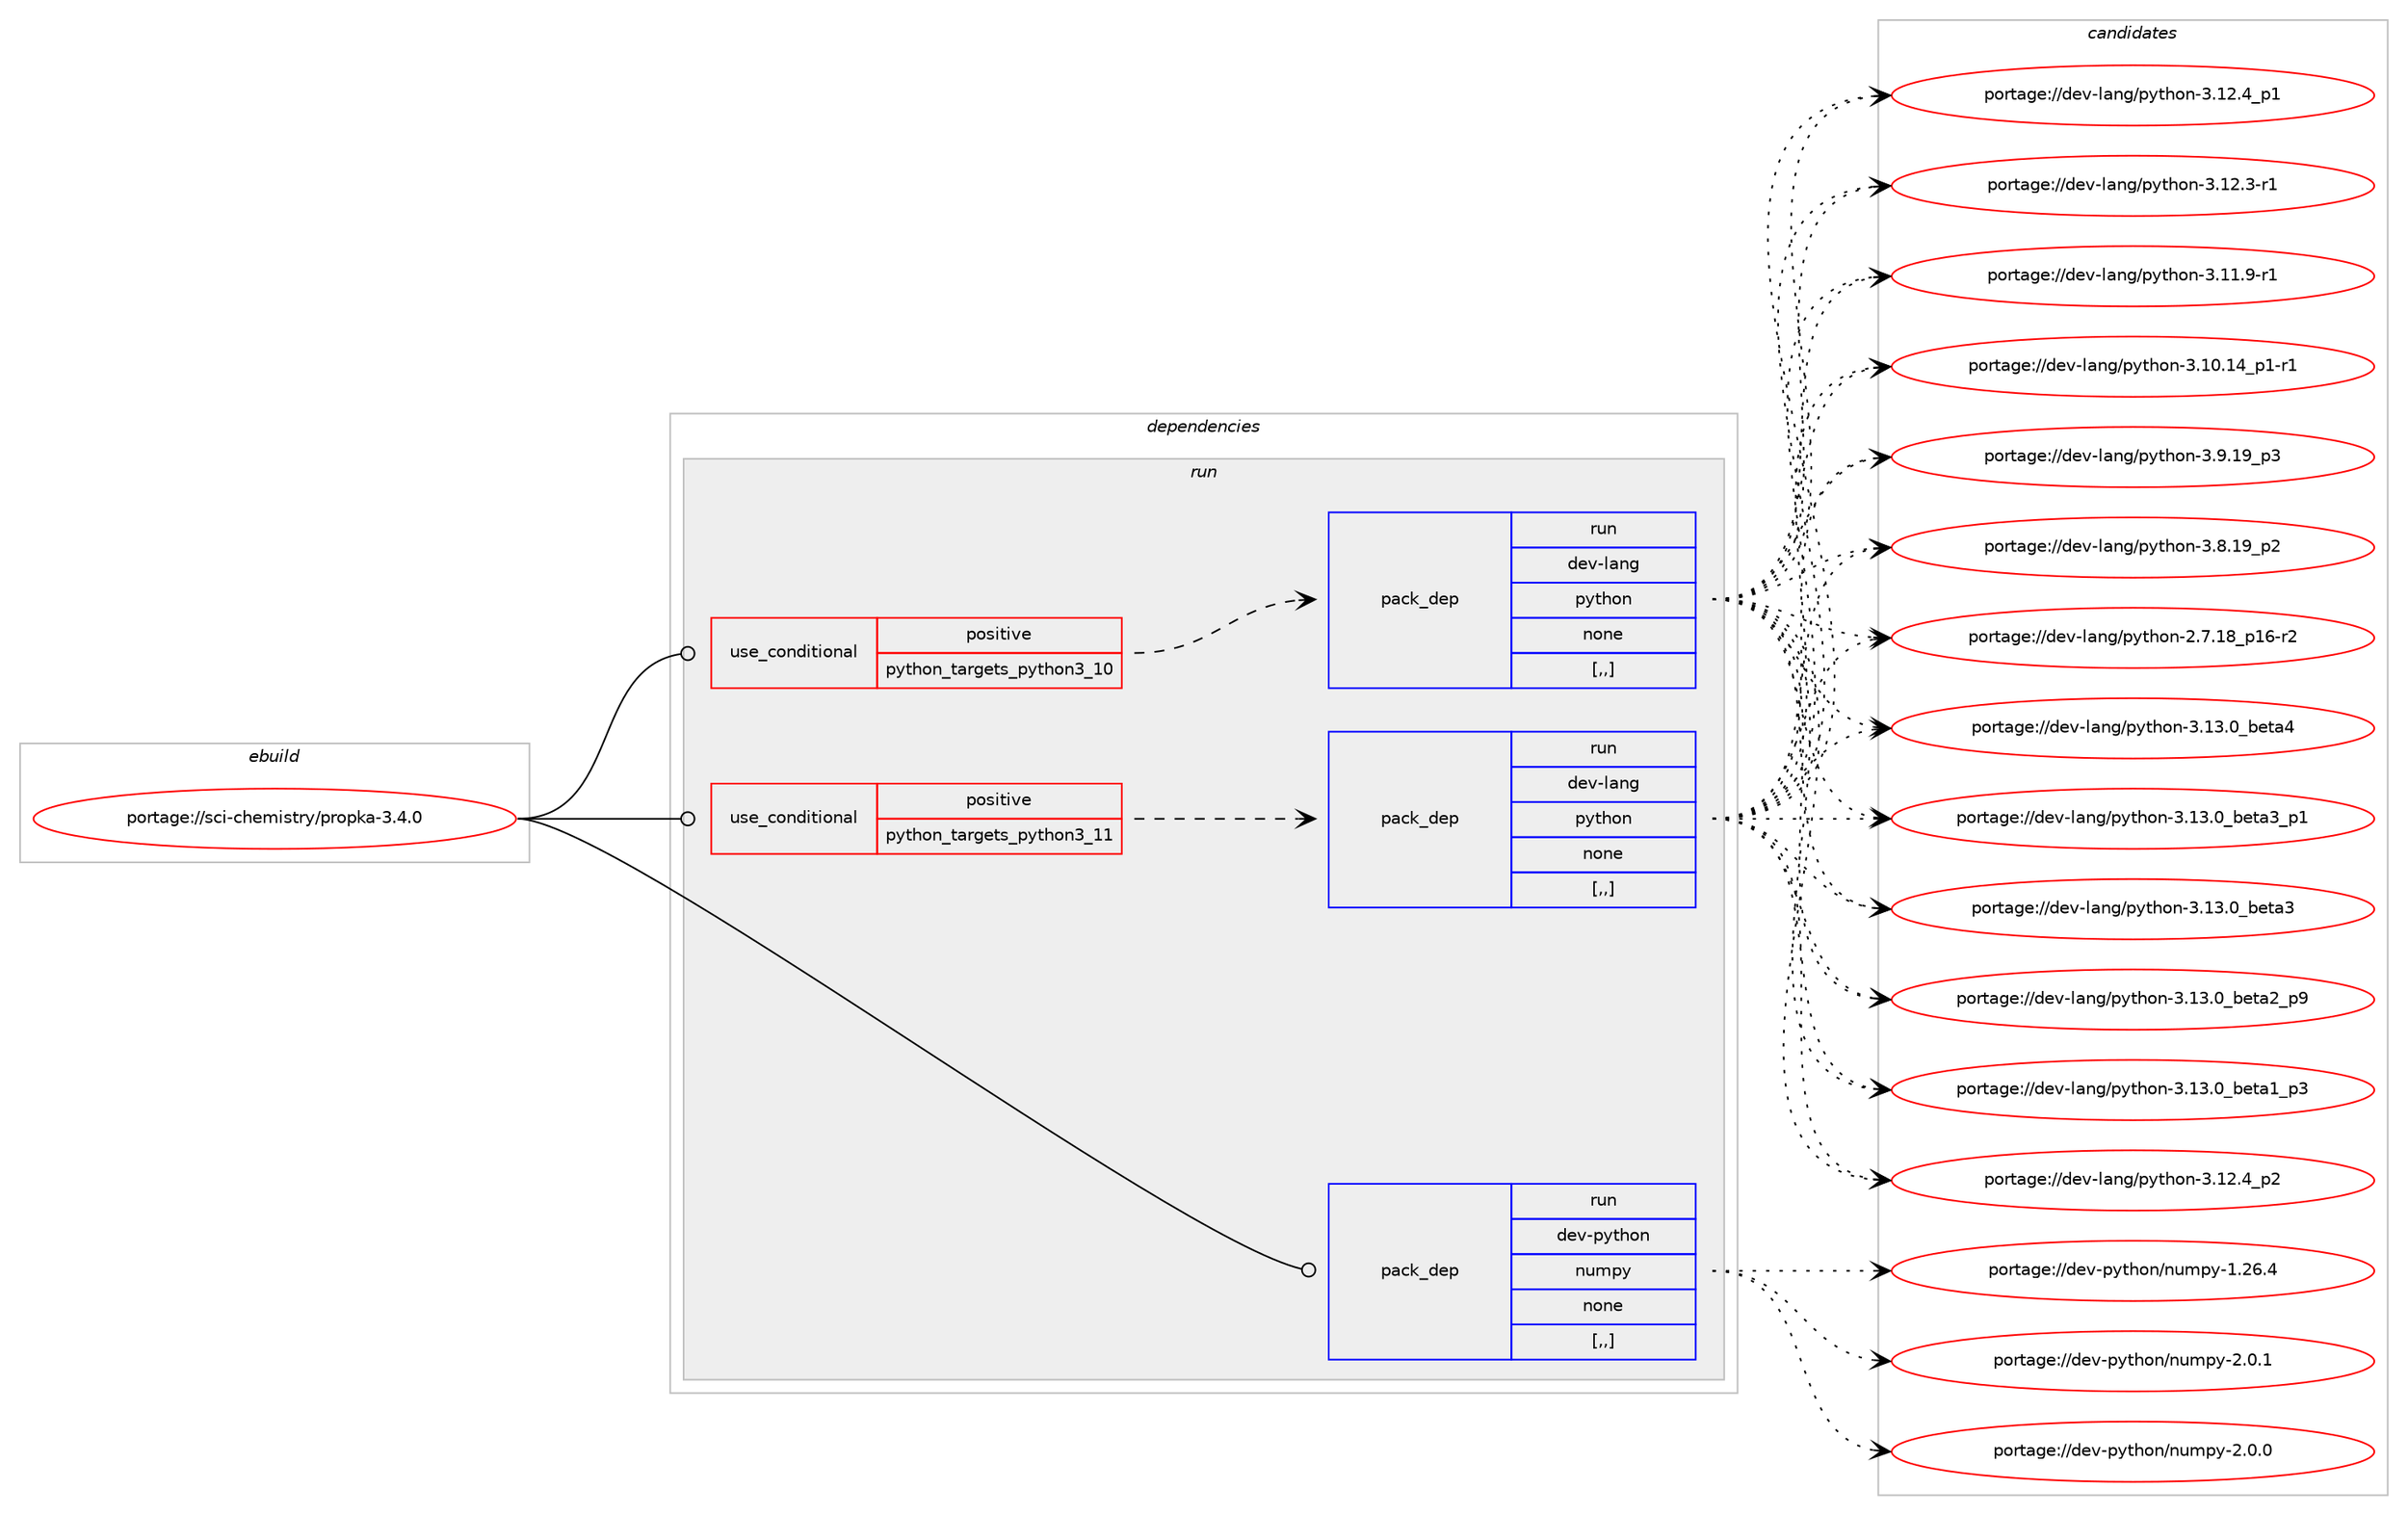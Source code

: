 digraph prolog {

# *************
# Graph options
# *************

newrank=true;
concentrate=true;
compound=true;
graph [rankdir=LR,fontname=Helvetica,fontsize=10,ranksep=1.5];#, ranksep=2.5, nodesep=0.2];
edge  [arrowhead=vee];
node  [fontname=Helvetica,fontsize=10];

# **********
# The ebuild
# **********

subgraph cluster_leftcol {
color=gray;
label=<<i>ebuild</i>>;
id [label="portage://sci-chemistry/propka-3.4.0", color=red, width=4, href="../sci-chemistry/propka-3.4.0.svg"];
}

# ****************
# The dependencies
# ****************

subgraph cluster_midcol {
color=gray;
label=<<i>dependencies</i>>;
subgraph cluster_compile {
fillcolor="#eeeeee";
style=filled;
label=<<i>compile</i>>;
}
subgraph cluster_compileandrun {
fillcolor="#eeeeee";
style=filled;
label=<<i>compile and run</i>>;
}
subgraph cluster_run {
fillcolor="#eeeeee";
style=filled;
label=<<i>run</i>>;
subgraph cond104243 {
dependency393776 [label=<<TABLE BORDER="0" CELLBORDER="1" CELLSPACING="0" CELLPADDING="4"><TR><TD ROWSPAN="3" CELLPADDING="10">use_conditional</TD></TR><TR><TD>positive</TD></TR><TR><TD>python_targets_python3_10</TD></TR></TABLE>>, shape=none, color=red];
subgraph pack286724 {
dependency393777 [label=<<TABLE BORDER="0" CELLBORDER="1" CELLSPACING="0" CELLPADDING="4" WIDTH="220"><TR><TD ROWSPAN="6" CELLPADDING="30">pack_dep</TD></TR><TR><TD WIDTH="110">run</TD></TR><TR><TD>dev-lang</TD></TR><TR><TD>python</TD></TR><TR><TD>none</TD></TR><TR><TD>[,,]</TD></TR></TABLE>>, shape=none, color=blue];
}
dependency393776:e -> dependency393777:w [weight=20,style="dashed",arrowhead="vee"];
}
id:e -> dependency393776:w [weight=20,style="solid",arrowhead="odot"];
subgraph cond104244 {
dependency393778 [label=<<TABLE BORDER="0" CELLBORDER="1" CELLSPACING="0" CELLPADDING="4"><TR><TD ROWSPAN="3" CELLPADDING="10">use_conditional</TD></TR><TR><TD>positive</TD></TR><TR><TD>python_targets_python3_11</TD></TR></TABLE>>, shape=none, color=red];
subgraph pack286725 {
dependency393779 [label=<<TABLE BORDER="0" CELLBORDER="1" CELLSPACING="0" CELLPADDING="4" WIDTH="220"><TR><TD ROWSPAN="6" CELLPADDING="30">pack_dep</TD></TR><TR><TD WIDTH="110">run</TD></TR><TR><TD>dev-lang</TD></TR><TR><TD>python</TD></TR><TR><TD>none</TD></TR><TR><TD>[,,]</TD></TR></TABLE>>, shape=none, color=blue];
}
dependency393778:e -> dependency393779:w [weight=20,style="dashed",arrowhead="vee"];
}
id:e -> dependency393778:w [weight=20,style="solid",arrowhead="odot"];
subgraph pack286726 {
dependency393780 [label=<<TABLE BORDER="0" CELLBORDER="1" CELLSPACING="0" CELLPADDING="4" WIDTH="220"><TR><TD ROWSPAN="6" CELLPADDING="30">pack_dep</TD></TR><TR><TD WIDTH="110">run</TD></TR><TR><TD>dev-python</TD></TR><TR><TD>numpy</TD></TR><TR><TD>none</TD></TR><TR><TD>[,,]</TD></TR></TABLE>>, shape=none, color=blue];
}
id:e -> dependency393780:w [weight=20,style="solid",arrowhead="odot"];
}
}

# **************
# The candidates
# **************

subgraph cluster_choices {
rank=same;
color=gray;
label=<<i>candidates</i>>;

subgraph choice286724 {
color=black;
nodesep=1;
choice1001011184510897110103471121211161041111104551464951464895981011169752 [label="portage://dev-lang/python-3.13.0_beta4", color=red, width=4,href="../dev-lang/python-3.13.0_beta4.svg"];
choice10010111845108971101034711212111610411111045514649514648959810111697519511249 [label="portage://dev-lang/python-3.13.0_beta3_p1", color=red, width=4,href="../dev-lang/python-3.13.0_beta3_p1.svg"];
choice1001011184510897110103471121211161041111104551464951464895981011169751 [label="portage://dev-lang/python-3.13.0_beta3", color=red, width=4,href="../dev-lang/python-3.13.0_beta3.svg"];
choice10010111845108971101034711212111610411111045514649514648959810111697509511257 [label="portage://dev-lang/python-3.13.0_beta2_p9", color=red, width=4,href="../dev-lang/python-3.13.0_beta2_p9.svg"];
choice10010111845108971101034711212111610411111045514649514648959810111697499511251 [label="portage://dev-lang/python-3.13.0_beta1_p3", color=red, width=4,href="../dev-lang/python-3.13.0_beta1_p3.svg"];
choice100101118451089711010347112121116104111110455146495046529511250 [label="portage://dev-lang/python-3.12.4_p2", color=red, width=4,href="../dev-lang/python-3.12.4_p2.svg"];
choice100101118451089711010347112121116104111110455146495046529511249 [label="portage://dev-lang/python-3.12.4_p1", color=red, width=4,href="../dev-lang/python-3.12.4_p1.svg"];
choice100101118451089711010347112121116104111110455146495046514511449 [label="portage://dev-lang/python-3.12.3-r1", color=red, width=4,href="../dev-lang/python-3.12.3-r1.svg"];
choice100101118451089711010347112121116104111110455146494946574511449 [label="portage://dev-lang/python-3.11.9-r1", color=red, width=4,href="../dev-lang/python-3.11.9-r1.svg"];
choice100101118451089711010347112121116104111110455146494846495295112494511449 [label="portage://dev-lang/python-3.10.14_p1-r1", color=red, width=4,href="../dev-lang/python-3.10.14_p1-r1.svg"];
choice100101118451089711010347112121116104111110455146574649579511251 [label="portage://dev-lang/python-3.9.19_p3", color=red, width=4,href="../dev-lang/python-3.9.19_p3.svg"];
choice100101118451089711010347112121116104111110455146564649579511250 [label="portage://dev-lang/python-3.8.19_p2", color=red, width=4,href="../dev-lang/python-3.8.19_p2.svg"];
choice100101118451089711010347112121116104111110455046554649569511249544511450 [label="portage://dev-lang/python-2.7.18_p16-r2", color=red, width=4,href="../dev-lang/python-2.7.18_p16-r2.svg"];
dependency393777:e -> choice1001011184510897110103471121211161041111104551464951464895981011169752:w [style=dotted,weight="100"];
dependency393777:e -> choice10010111845108971101034711212111610411111045514649514648959810111697519511249:w [style=dotted,weight="100"];
dependency393777:e -> choice1001011184510897110103471121211161041111104551464951464895981011169751:w [style=dotted,weight="100"];
dependency393777:e -> choice10010111845108971101034711212111610411111045514649514648959810111697509511257:w [style=dotted,weight="100"];
dependency393777:e -> choice10010111845108971101034711212111610411111045514649514648959810111697499511251:w [style=dotted,weight="100"];
dependency393777:e -> choice100101118451089711010347112121116104111110455146495046529511250:w [style=dotted,weight="100"];
dependency393777:e -> choice100101118451089711010347112121116104111110455146495046529511249:w [style=dotted,weight="100"];
dependency393777:e -> choice100101118451089711010347112121116104111110455146495046514511449:w [style=dotted,weight="100"];
dependency393777:e -> choice100101118451089711010347112121116104111110455146494946574511449:w [style=dotted,weight="100"];
dependency393777:e -> choice100101118451089711010347112121116104111110455146494846495295112494511449:w [style=dotted,weight="100"];
dependency393777:e -> choice100101118451089711010347112121116104111110455146574649579511251:w [style=dotted,weight="100"];
dependency393777:e -> choice100101118451089711010347112121116104111110455146564649579511250:w [style=dotted,weight="100"];
dependency393777:e -> choice100101118451089711010347112121116104111110455046554649569511249544511450:w [style=dotted,weight="100"];
}
subgraph choice286725 {
color=black;
nodesep=1;
choice1001011184510897110103471121211161041111104551464951464895981011169752 [label="portage://dev-lang/python-3.13.0_beta4", color=red, width=4,href="../dev-lang/python-3.13.0_beta4.svg"];
choice10010111845108971101034711212111610411111045514649514648959810111697519511249 [label="portage://dev-lang/python-3.13.0_beta3_p1", color=red, width=4,href="../dev-lang/python-3.13.0_beta3_p1.svg"];
choice1001011184510897110103471121211161041111104551464951464895981011169751 [label="portage://dev-lang/python-3.13.0_beta3", color=red, width=4,href="../dev-lang/python-3.13.0_beta3.svg"];
choice10010111845108971101034711212111610411111045514649514648959810111697509511257 [label="portage://dev-lang/python-3.13.0_beta2_p9", color=red, width=4,href="../dev-lang/python-3.13.0_beta2_p9.svg"];
choice10010111845108971101034711212111610411111045514649514648959810111697499511251 [label="portage://dev-lang/python-3.13.0_beta1_p3", color=red, width=4,href="../dev-lang/python-3.13.0_beta1_p3.svg"];
choice100101118451089711010347112121116104111110455146495046529511250 [label="portage://dev-lang/python-3.12.4_p2", color=red, width=4,href="../dev-lang/python-3.12.4_p2.svg"];
choice100101118451089711010347112121116104111110455146495046529511249 [label="portage://dev-lang/python-3.12.4_p1", color=red, width=4,href="../dev-lang/python-3.12.4_p1.svg"];
choice100101118451089711010347112121116104111110455146495046514511449 [label="portage://dev-lang/python-3.12.3-r1", color=red, width=4,href="../dev-lang/python-3.12.3-r1.svg"];
choice100101118451089711010347112121116104111110455146494946574511449 [label="portage://dev-lang/python-3.11.9-r1", color=red, width=4,href="../dev-lang/python-3.11.9-r1.svg"];
choice100101118451089711010347112121116104111110455146494846495295112494511449 [label="portage://dev-lang/python-3.10.14_p1-r1", color=red, width=4,href="../dev-lang/python-3.10.14_p1-r1.svg"];
choice100101118451089711010347112121116104111110455146574649579511251 [label="portage://dev-lang/python-3.9.19_p3", color=red, width=4,href="../dev-lang/python-3.9.19_p3.svg"];
choice100101118451089711010347112121116104111110455146564649579511250 [label="portage://dev-lang/python-3.8.19_p2", color=red, width=4,href="../dev-lang/python-3.8.19_p2.svg"];
choice100101118451089711010347112121116104111110455046554649569511249544511450 [label="portage://dev-lang/python-2.7.18_p16-r2", color=red, width=4,href="../dev-lang/python-2.7.18_p16-r2.svg"];
dependency393779:e -> choice1001011184510897110103471121211161041111104551464951464895981011169752:w [style=dotted,weight="100"];
dependency393779:e -> choice10010111845108971101034711212111610411111045514649514648959810111697519511249:w [style=dotted,weight="100"];
dependency393779:e -> choice1001011184510897110103471121211161041111104551464951464895981011169751:w [style=dotted,weight="100"];
dependency393779:e -> choice10010111845108971101034711212111610411111045514649514648959810111697509511257:w [style=dotted,weight="100"];
dependency393779:e -> choice10010111845108971101034711212111610411111045514649514648959810111697499511251:w [style=dotted,weight="100"];
dependency393779:e -> choice100101118451089711010347112121116104111110455146495046529511250:w [style=dotted,weight="100"];
dependency393779:e -> choice100101118451089711010347112121116104111110455146495046529511249:w [style=dotted,weight="100"];
dependency393779:e -> choice100101118451089711010347112121116104111110455146495046514511449:w [style=dotted,weight="100"];
dependency393779:e -> choice100101118451089711010347112121116104111110455146494946574511449:w [style=dotted,weight="100"];
dependency393779:e -> choice100101118451089711010347112121116104111110455146494846495295112494511449:w [style=dotted,weight="100"];
dependency393779:e -> choice100101118451089711010347112121116104111110455146574649579511251:w [style=dotted,weight="100"];
dependency393779:e -> choice100101118451089711010347112121116104111110455146564649579511250:w [style=dotted,weight="100"];
dependency393779:e -> choice100101118451089711010347112121116104111110455046554649569511249544511450:w [style=dotted,weight="100"];
}
subgraph choice286726 {
color=black;
nodesep=1;
choice1001011184511212111610411111047110117109112121455046484649 [label="portage://dev-python/numpy-2.0.1", color=red, width=4,href="../dev-python/numpy-2.0.1.svg"];
choice1001011184511212111610411111047110117109112121455046484648 [label="portage://dev-python/numpy-2.0.0", color=red, width=4,href="../dev-python/numpy-2.0.0.svg"];
choice100101118451121211161041111104711011710911212145494650544652 [label="portage://dev-python/numpy-1.26.4", color=red, width=4,href="../dev-python/numpy-1.26.4.svg"];
dependency393780:e -> choice1001011184511212111610411111047110117109112121455046484649:w [style=dotted,weight="100"];
dependency393780:e -> choice1001011184511212111610411111047110117109112121455046484648:w [style=dotted,weight="100"];
dependency393780:e -> choice100101118451121211161041111104711011710911212145494650544652:w [style=dotted,weight="100"];
}
}

}
